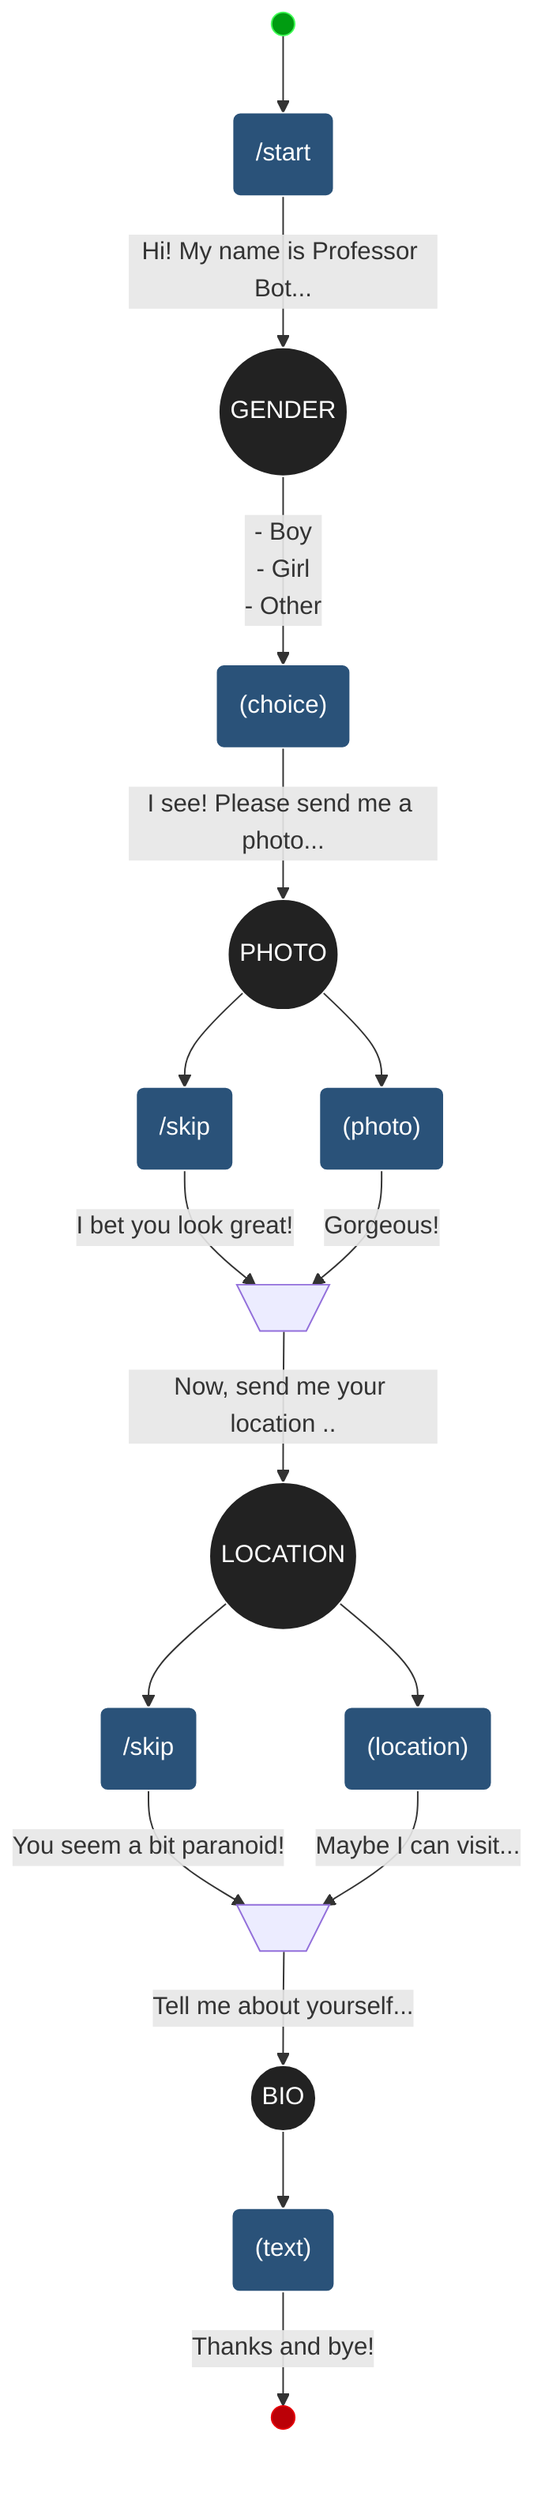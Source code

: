 flowchart TB
    %% Documentation: https://mermaid-js.github.io/mermaid/#/flowchart
    firstState((" ")):::firstState --> A("/start"):::userInput 
    A -->|Hi! My name is Professor Bot...| B((GENDER)):::state
    B --> |"- Boy <br /> - Girl <br /> - Other"|C("(choice)"):::userInput 
    C --> |I see! Please send me a photo...| D((PHOTO)):::state
    D --> E("/skip"):::userInput
    D --> F("(photo)"):::userInput
    E --> |I bet you look great!| G[\ /]
    F --> |Gorgeous!| G[\ /]
    G --> |"Now, send me your location .."| H((LOCATION)):::state
    H --> I("/skip"):::userInput
    H --> J("(location)"):::userInput
    I --> |You seem a bit paranoid!| K[\" "/]
    J --> |Maybe I can visit...| K
    K --> |"Tell me about yourself..."| L(("BIO")):::state
    L --> M("(text)"):::userInput
    M --> |"Thanks and bye!"| termination((" ")):::termination
    classDef userInput  fill:#2a5279, color:#ffffff, stroke:#ffffff
    classDef state fill:#222222, color:#ffffff, stroke:#ffffff
    classDef firstState fill:#009c11, stroke:#42FF57, color:#ffffff
    classDef termination fill:#bb0007, stroke:#E60109, color:#ffffff